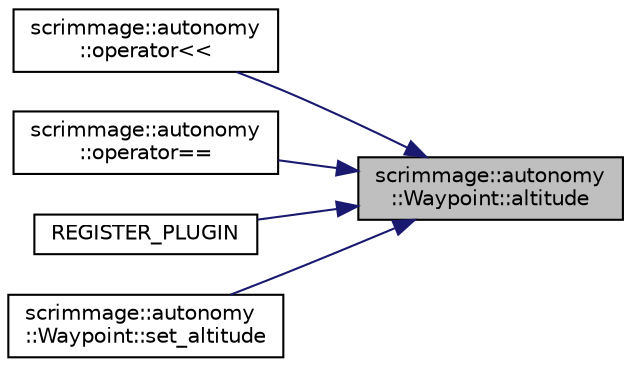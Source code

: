 digraph "scrimmage::autonomy::Waypoint::altitude"
{
 // LATEX_PDF_SIZE
  edge [fontname="Helvetica",fontsize="10",labelfontname="Helvetica",labelfontsize="10"];
  node [fontname="Helvetica",fontsize="10",shape=record];
  rankdir="RL";
  Node1 [label="scrimmage::autonomy\l::Waypoint::altitude",height=0.2,width=0.4,color="black", fillcolor="grey75", style="filled", fontcolor="black",tooltip=" "];
  Node1 -> Node2 [dir="back",color="midnightblue",fontsize="10",style="solid",fontname="Helvetica"];
  Node2 [label="scrimmage::autonomy\l::operator\<\<",height=0.2,width=0.4,color="black", fillcolor="white", style="filled",URL="$namespacescrimmage_1_1autonomy.html#a986ca9dc528496cd5ad3d7e977ef1732",tooltip=" "];
  Node1 -> Node3 [dir="back",color="midnightblue",fontsize="10",style="solid",fontname="Helvetica"];
  Node3 [label="scrimmage::autonomy\l::operator==",height=0.2,width=0.4,color="black", fillcolor="white", style="filled",URL="$namespacescrimmage_1_1autonomy.html#a4c31ef72f363155faa5ab6a22579e7dc",tooltip=" "];
  Node1 -> Node4 [dir="back",color="midnightblue",fontsize="10",style="solid",fontname="Helvetica"];
  Node4 [label="REGISTER_PLUGIN",height=0.2,width=0.4,color="black", fillcolor="white", style="filled",URL="$MoveToGoalMS_8cpp.html#a3c243b06815d3c5e6359653de046c505",tooltip=" "];
  Node1 -> Node5 [dir="back",color="midnightblue",fontsize="10",style="solid",fontname="Helvetica"];
  Node5 [label="scrimmage::autonomy\l::Waypoint::set_altitude",height=0.2,width=0.4,color="black", fillcolor="white", style="filled",URL="$classscrimmage_1_1autonomy_1_1Waypoint.html#aabb1a92544bdf7a0e0e645bc5dbd0215",tooltip=" "];
}

